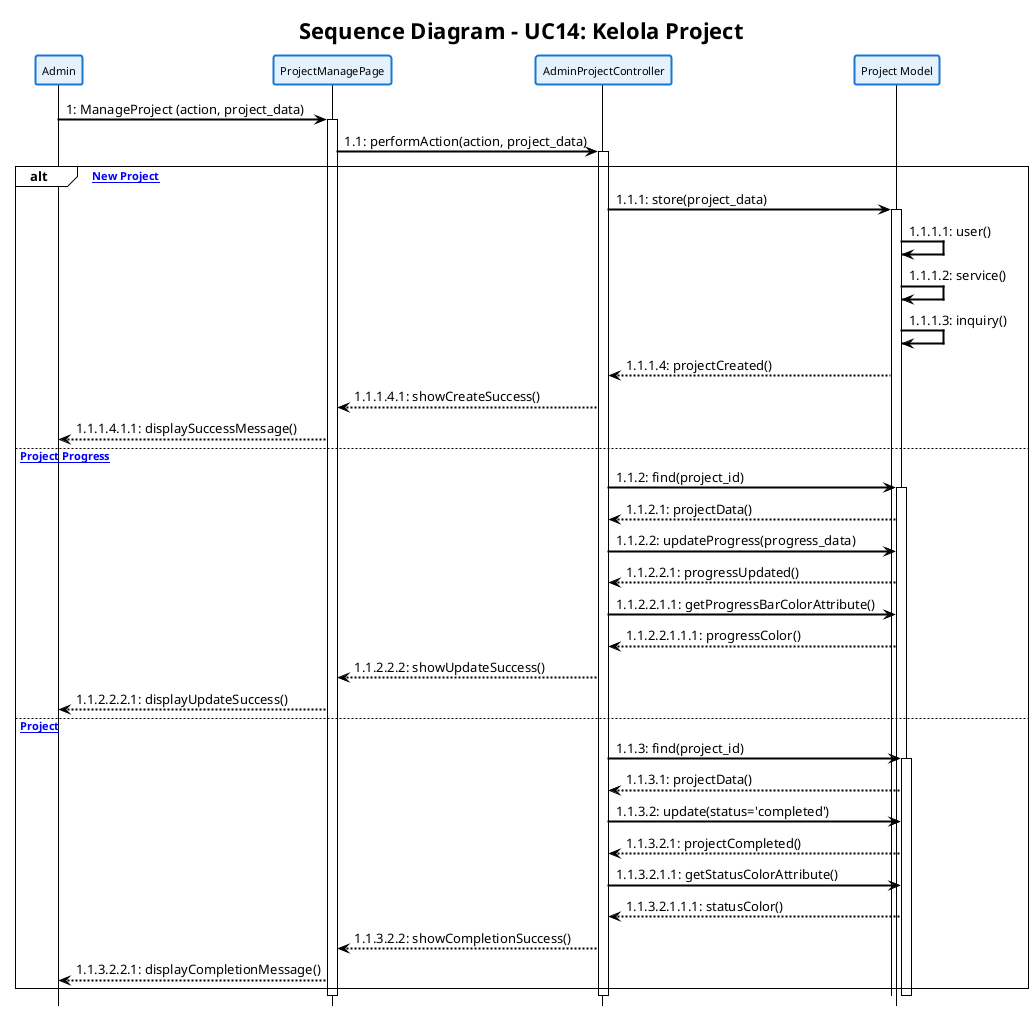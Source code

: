 @startuml

!theme plain
skinparam backgroundColor white
skinparam shadowing false
skinparam handwritten false

' Styling sesuai contoh yang diberikan
skinparam participant {
    BackgroundColor #E3F2FD
    BorderColor #1976D2
    BorderThickness 2
    FontSize 11
}

skinparam arrow {
    Color black
    Thickness 2
}

skinparam sequence {
    ArrowColor black
    ActorBorderColor black
    LifeLineBorderColor black
    ParticipantBorderColor #1976D2
    ParticipantBackgroundColor #E3F2FD
    BoxBorderColor black
}

hide footbox

title **Sequence Diagram - UC14: Kelola Project**

participant "Admin" as Admin
participant "ProjectManagePage" as ProjectPage
participant "AdminProjectController" as ProjectCtrl
participant "Project Model" as ProjectModel

Admin -> ProjectPage: 1: ManageProject (action, project_data)
activate ProjectPage

ProjectPage -> ProjectCtrl: 1.1: performAction(action, project_data)
activate ProjectCtrl

alt [Create New Project]
    ProjectCtrl -> ProjectModel: 1.1.1: store(project_data)
    activate ProjectModel
    
    ProjectModel -> ProjectModel: 1.1.1.1: user()
    ProjectModel -> ProjectModel: 1.1.1.2: service()
    ProjectModel -> ProjectModel: 1.1.1.3: inquiry()
    
    ProjectModel --> ProjectCtrl: 1.1.1.4: projectCreated()
    ProjectCtrl --> ProjectPage: 1.1.1.4.1: showCreateSuccess()
    ProjectPage --> Admin: 1.1.1.4.1.1: displaySuccessMessage()
    
else [Update Project Progress]
    ProjectCtrl -> ProjectModel: 1.1.2: find(project_id)
    activate ProjectModel
    
    ProjectModel --> ProjectCtrl: 1.1.2.1: projectData()
    
    ProjectCtrl -> ProjectModel: 1.1.2.2: updateProgress(progress_data)
    ProjectModel --> ProjectCtrl: 1.1.2.2.1: progressUpdated()
    
    ProjectCtrl -> ProjectModel: 1.1.2.2.1.1: getProgressBarColorAttribute()
    ProjectModel --> ProjectCtrl: 1.1.2.2.1.1.1: progressColor()
    
    ProjectCtrl --> ProjectPage: 1.1.2.2.2: showUpdateSuccess()
    ProjectPage --> Admin: 1.1.2.2.2.1: displayUpdateSuccess()
    
else [Complete Project]
    ProjectCtrl -> ProjectModel: 1.1.3: find(project_id)
    activate ProjectModel
    
    ProjectModel --> ProjectCtrl: 1.1.3.1: projectData()
    
    ProjectCtrl -> ProjectModel: 1.1.3.2: update(status='completed')
    ProjectModel --> ProjectCtrl: 1.1.3.2.1: projectCompleted()
    
    ProjectCtrl -> ProjectModel: 1.1.3.2.1.1: getStatusColorAttribute()
    ProjectModel --> ProjectCtrl: 1.1.3.2.1.1.1: statusColor()
    
    ProjectCtrl --> ProjectPage: 1.1.3.2.2: showCompletionSuccess()
    ProjectPage --> Admin: 1.1.3.2.2.1: displayCompletionMessage()
end

deactivate ProjectModel
deactivate ProjectCtrl
deactivate ProjectPage

@enduml

